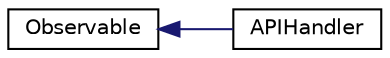digraph "Graphical Class Hierarchy"
{
 // LATEX_PDF_SIZE
  edge [fontname="Helvetica",fontsize="10",labelfontname="Helvetica",labelfontsize="10"];
  node [fontname="Helvetica",fontsize="10",shape=record];
  rankdir="LR";
  Node0 [label="Observable",height=0.2,width=0.4,color="black", fillcolor="white", style="filled",URL="$classObservable.html",tooltip="Represents the subject (or observable) in the Observer design pattern."];
  Node0 -> Node1 [dir="back",color="midnightblue",fontsize="10",style="solid",fontname="Helvetica"];
  Node1 [label="APIHandler",height=0.2,width=0.4,color="black", fillcolor="white", style="filled",URL="$classAPIHandler.html",tooltip="The APIHandler class is responsible for fetching data from a given API."];
}
